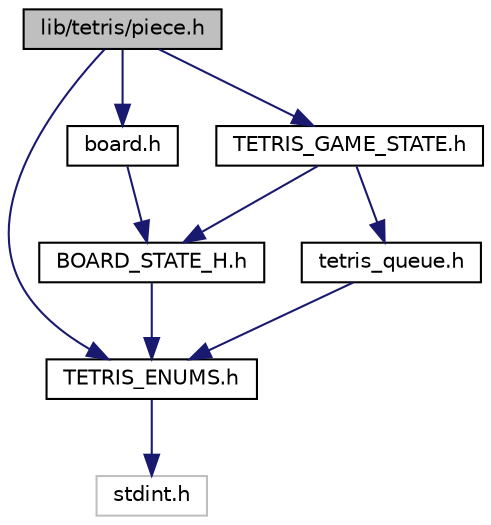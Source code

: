 digraph "lib/tetris/piece.h"
{
 // LATEX_PDF_SIZE
  edge [fontname="Helvetica",fontsize="10",labelfontname="Helvetica",labelfontsize="10"];
  node [fontname="Helvetica",fontsize="10",shape=record];
  Node1 [label="lib/tetris/piece.h",height=0.2,width=0.4,color="black", fillcolor="grey75", style="filled", fontcolor="black",tooltip="Functions for Tetris piece operations and game state management."];
  Node1 -> Node2 [color="midnightblue",fontsize="10",style="solid",fontname="Helvetica"];
  Node2 [label="TETRIS_ENUMS.h",height=0.2,width=0.4,color="black", fillcolor="white", style="filled",URL="$TETRIS__ENUMS_8h.html",tooltip="Enumerations and structures defining Tetris piece types, rotation states, and positions."];
  Node2 -> Node3 [color="midnightblue",fontsize="10",style="solid",fontname="Helvetica"];
  Node3 [label="stdint.h",height=0.2,width=0.4,color="grey75", fillcolor="white", style="filled",tooltip=" "];
  Node1 -> Node4 [color="midnightblue",fontsize="10",style="solid",fontname="Helvetica"];
  Node4 [label="board.h",height=0.2,width=0.4,color="black", fillcolor="white", style="filled",URL="$board_8h.html",tooltip="Functions for managing the Tetris game board."];
  Node4 -> Node5 [color="midnightblue",fontsize="10",style="solid",fontname="Helvetica"];
  Node5 [label="BOARD_STATE_H.h",height=0.2,width=0.4,color="black", fillcolor="white", style="filled",URL="$BOARD__STATE__H_8h.html",tooltip="Defines the default state and dimensions for the Tetris game board."];
  Node5 -> Node2 [color="midnightblue",fontsize="10",style="solid",fontname="Helvetica"];
  Node1 -> Node6 [color="midnightblue",fontsize="10",style="solid",fontname="Helvetica"];
  Node6 [label="TETRIS_GAME_STATE.h",height=0.2,width=0.4,color="black", fillcolor="white", style="filled",URL="$TETRIS__GAME__STATE_8h.html",tooltip="Structures and functions for managing the state of a Tetris game."];
  Node6 -> Node5 [color="midnightblue",fontsize="10",style="solid",fontname="Helvetica"];
  Node6 -> Node7 [color="midnightblue",fontsize="10",style="solid",fontname="Helvetica"];
  Node7 [label="tetris_queue.h",height=0.2,width=0.4,color="black", fillcolor="white", style="filled",URL="$tetris__queue_8h.html",tooltip="Functions and structures for managing the Tetris piece queue."];
  Node7 -> Node2 [color="midnightblue",fontsize="10",style="solid",fontname="Helvetica"];
}
